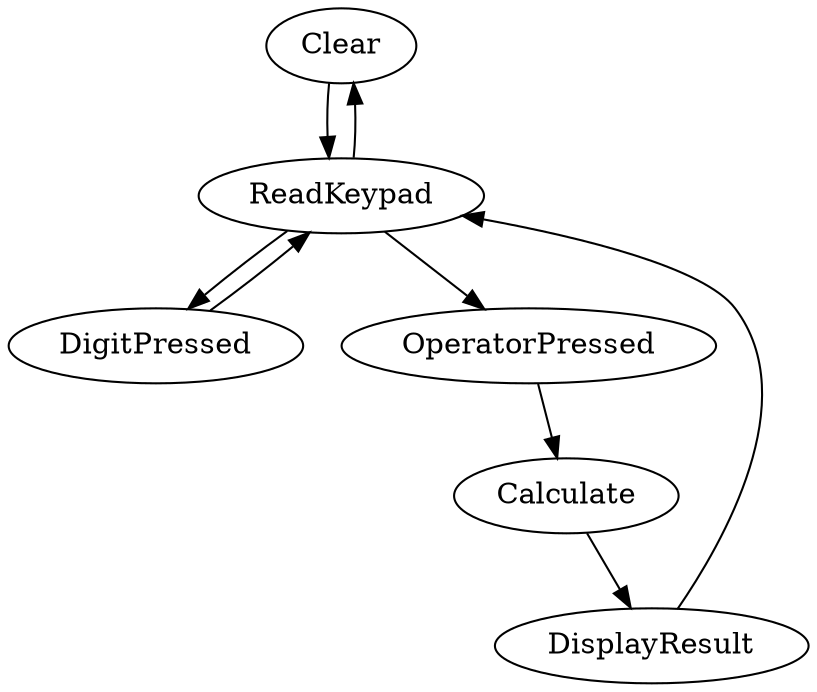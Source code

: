 digraph{
    #rankdir=LR
    #{ rank=same; ReadDigit };
    #{ rank=same; PlusPressed; MinusPressed; DigitPressed};
    #{ rank=same; DisplayArg; DisplayResult};
    #{ rank=same; Reset; Calculate}

    Clear->ReadKeypad
    ReadKeypad->DigitPressed
    ReadKeypad->OperatorPressed
    ReadKeypad->Clear
    DigitPressed->ReadKeypad
    OperatorPressed->Calculate
    Calculate->DisplayResult
    DisplayResult->ReadKeypad

    // Reset->ReadDigit [label="clear register:s
    // reg_arg=0
    // reg_result=0
    // reg_display=0
    // CURR_OP=+"]
    // ReadDigit->DigitPressed[label="reg_arg reads digits"]
    // DigitPressed->DisplayArg
    // DisplayArg->ReadDigit
    // ReadDigit->PlusPressed [label="NEXT_OP=+"]
    // ReadDigit->MinusPressed [label="NEXT_OP=-"]
    // ReadDigit->Reset [label="C pressed"]
    // PlusPressed->Calculate 
    // MinusPressed->Calculate 
    // Calculate->DisplayResult [label="
    // reg_result CURR_OP reg_arg
    // CURR_OP = NEXT_OP
    // reg_arg = 0
    // "]
    // DisplayResult->ReadDigit [label="read next arg"]

}
